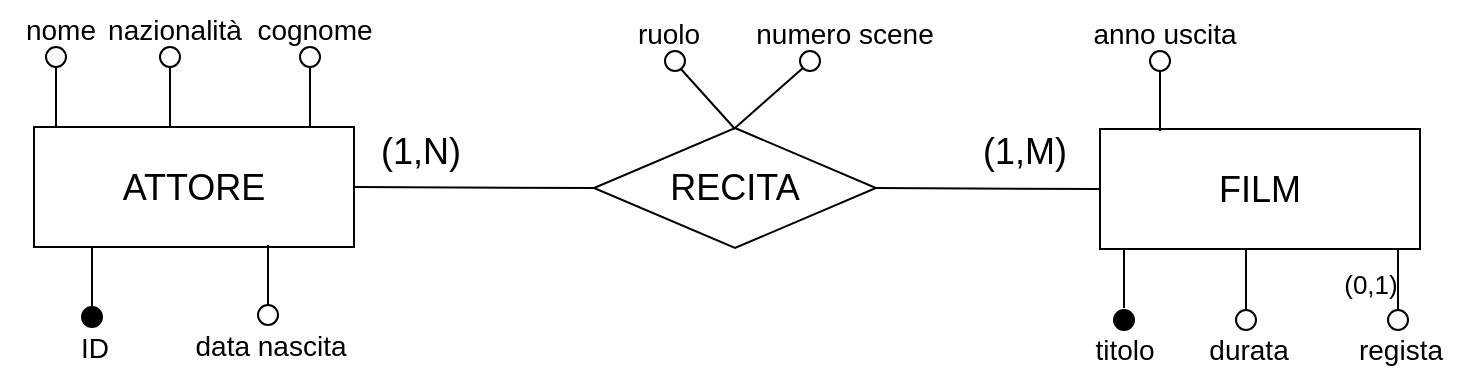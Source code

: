 <?xml version="1.0" encoding="UTF-8"?>
<mxfile version="28.2.7">
  <diagram name="Pagina-1" id="SHImMo-cX8PR3l8xb86j">
    <mxGraphModel dx="872" dy="487" grid="1" gridSize="10" guides="1" tooltips="1" connect="1" arrows="1" fold="1" page="1" pageScale="1" pageWidth="1169" pageHeight="827" math="0" shadow="0">
      <root>
        <mxCell id="0" />
        <mxCell id="1" parent="0" />
        <mxCell id="unjvJsAtwSInByf4UnUb-1" value="&lt;span style=&quot;font-size: 18px;&quot;&gt;ATTORE&lt;/span&gt;" style="rounded=0;whiteSpace=wrap;html=1;" parent="1" vertex="1">
          <mxGeometry x="227" y="287.5" width="160" height="60" as="geometry" />
        </mxCell>
        <mxCell id="unjvJsAtwSInByf4UnUb-5" value="" style="endArrow=none;html=1;rounded=0;exitX=0.067;exitY=0;exitDx=0;exitDy=0;exitPerimeter=0;" parent="1" edge="1">
          <mxGeometry width="50" height="50" relative="1" as="geometry">
            <mxPoint x="365" y="287.5" as="sourcePoint" />
            <mxPoint x="365" y="257.5" as="targetPoint" />
          </mxGeometry>
        </mxCell>
        <mxCell id="unjvJsAtwSInByf4UnUb-6" value="" style="ellipse;whiteSpace=wrap;html=1;aspect=fixed;" parent="1" vertex="1">
          <mxGeometry x="360" y="247.5" width="10" height="10" as="geometry" />
        </mxCell>
        <mxCell id="unjvJsAtwSInByf4UnUb-61" value="&lt;font style=&quot;font-size: 18px;&quot;&gt;FILM&lt;/font&gt;" style="rounded=0;whiteSpace=wrap;html=1;" parent="1" vertex="1">
          <mxGeometry x="760" y="288.5" width="160" height="60" as="geometry" />
        </mxCell>
        <mxCell id="unjvJsAtwSInByf4UnUb-65" value="" style="endArrow=none;html=1;rounded=0;exitX=0.067;exitY=0;exitDx=0;exitDy=0;exitPerimeter=0;" parent="1" edge="1">
          <mxGeometry width="50" height="50" relative="1" as="geometry">
            <mxPoint x="833" y="349" as="sourcePoint" />
            <mxPoint x="833" y="379" as="targetPoint" />
          </mxGeometry>
        </mxCell>
        <mxCell id="unjvJsAtwSInByf4UnUb-66" value="" style="ellipse;whiteSpace=wrap;html=1;aspect=fixed;rotation=-180;" parent="1" vertex="1">
          <mxGeometry x="828" y="379" width="10" height="10" as="geometry" />
        </mxCell>
        <mxCell id="unjvJsAtwSInByf4UnUb-71" value="" style="endArrow=none;html=1;rounded=0;exitX=0.067;exitY=0;exitDx=0;exitDy=0;exitPerimeter=0;" parent="1" edge="1">
          <mxGeometry width="50" height="50" relative="1" as="geometry">
            <mxPoint x="772" y="348" as="sourcePoint" />
            <mxPoint x="772" y="378" as="targetPoint" />
          </mxGeometry>
        </mxCell>
        <mxCell id="unjvJsAtwSInByf4UnUb-72" value="" style="ellipse;whiteSpace=wrap;html=1;aspect=fixed;rotation=-180;fillColor=#000000;" parent="1" vertex="1">
          <mxGeometry x="767" y="379" width="10" height="10" as="geometry" />
        </mxCell>
        <mxCell id="unjvJsAtwSInByf4UnUb-78" value="&lt;font style=&quot;font-size: 14px;&quot;&gt;titolo&lt;/font&gt;" style="text;html=1;align=center;verticalAlign=middle;resizable=0;points=[];autosize=1;strokeColor=none;fillColor=none;" parent="1" vertex="1">
          <mxGeometry x="747" y="384" width="50" height="30" as="geometry" />
        </mxCell>
        <mxCell id="unjvJsAtwSInByf4UnUb-80" value="&lt;span style=&quot;font-size: 14px;&quot;&gt;durata&lt;/span&gt;" style="text;html=1;align=center;verticalAlign=middle;resizable=0;points=[];autosize=1;strokeColor=none;fillColor=none;" parent="1" vertex="1">
          <mxGeometry x="804" y="384" width="60" height="30" as="geometry" />
        </mxCell>
        <mxCell id="unjvJsAtwSInByf4UnUb-81" value="&lt;font style=&quot;font-size: 18px;&quot;&gt;RECITA&lt;/font&gt;" style="rhombus;whiteSpace=wrap;html=1;" parent="1" vertex="1">
          <mxGeometry x="507" y="288" width="141" height="60" as="geometry" />
        </mxCell>
        <mxCell id="unjvJsAtwSInByf4UnUb-83" value="" style="endArrow=none;html=1;rounded=0;exitX=1;exitY=0.5;exitDx=0;exitDy=0;entryX=0;entryY=0.5;entryDx=0;entryDy=0;" parent="1" source="unjvJsAtwSInByf4UnUb-1" target="unjvJsAtwSInByf4UnUb-81" edge="1">
          <mxGeometry width="50" height="50" relative="1" as="geometry">
            <mxPoint x="597" y="501.5" as="sourcePoint" />
            <mxPoint x="647" y="451.5" as="targetPoint" />
          </mxGeometry>
        </mxCell>
        <mxCell id="unjvJsAtwSInByf4UnUb-84" value="" style="endArrow=none;html=1;rounded=0;exitX=1;exitY=0.5;exitDx=0;exitDy=0;entryX=0;entryY=0.5;entryDx=0;entryDy=0;" parent="1" source="unjvJsAtwSInByf4UnUb-81" target="unjvJsAtwSInByf4UnUb-61" edge="1">
          <mxGeometry width="50" height="50" relative="1" as="geometry">
            <mxPoint x="597" y="501.5" as="sourcePoint" />
            <mxPoint x="647" y="451.5" as="targetPoint" />
          </mxGeometry>
        </mxCell>
        <mxCell id="unjvJsAtwSInByf4UnUb-91" value="&lt;font style=&quot;font-size: 18px;&quot;&gt;(1,N)&lt;/font&gt;" style="text;html=1;align=center;verticalAlign=middle;resizable=0;points=[];autosize=1;strokeColor=none;fillColor=none;" parent="1" vertex="1">
          <mxGeometry x="390" y="280" width="60" height="40" as="geometry" />
        </mxCell>
        <mxCell id="unjvJsAtwSInByf4UnUb-92" value="&lt;font style=&quot;font-size: 18px;&quot;&gt;(1,M)&lt;/font&gt;" style="text;html=1;align=center;verticalAlign=middle;resizable=0;points=[];autosize=1;strokeColor=none;fillColor=none;" parent="1" vertex="1">
          <mxGeometry x="687" y="280" width="70" height="40" as="geometry" />
        </mxCell>
        <mxCell id="CcaYhzzBdF9eLu_KtUvN-2" value="&lt;font style=&quot;font-size: 14px;&quot;&gt;cognome&lt;/font&gt;" style="text;html=1;align=center;verticalAlign=middle;resizable=0;points=[];autosize=1;strokeColor=none;fillColor=none;" parent="1" vertex="1">
          <mxGeometry x="327" y="224" width="80" height="30" as="geometry" />
        </mxCell>
        <mxCell id="sy5HOTditzcSrkJo1PVW-5" value="" style="endArrow=none;html=1;rounded=0;exitX=0.067;exitY=0;exitDx=0;exitDy=0;exitPerimeter=0;" parent="1" edge="1">
          <mxGeometry width="50" height="50" relative="1" as="geometry">
            <mxPoint x="256" y="347.5" as="sourcePoint" />
            <mxPoint x="256" y="377.5" as="targetPoint" />
          </mxGeometry>
        </mxCell>
        <mxCell id="sy5HOTditzcSrkJo1PVW-6" value="" style="ellipse;whiteSpace=wrap;html=1;aspect=fixed;rotation=-180;fillColor=#000000;" parent="1" vertex="1">
          <mxGeometry x="251" y="377.5" width="10" height="10" as="geometry" />
        </mxCell>
        <mxCell id="sy5HOTditzcSrkJo1PVW-7" value="&lt;span style=&quot;font-size: 14px;&quot;&gt;ID&lt;/span&gt;" style="text;html=1;align=center;verticalAlign=middle;resizable=0;points=[];autosize=1;strokeColor=none;fillColor=none;" parent="1" vertex="1">
          <mxGeometry x="237" y="382.5" width="40" height="30" as="geometry" />
        </mxCell>
        <mxCell id="sy5HOTditzcSrkJo1PVW-37" value="&lt;font style=&quot;font-size: 14px;&quot;&gt;nome&lt;/font&gt;" style="text;html=1;align=center;verticalAlign=middle;resizable=0;points=[];autosize=1;strokeColor=none;fillColor=none;" parent="1" vertex="1">
          <mxGeometry x="210" y="224" width="60" height="30" as="geometry" />
        </mxCell>
        <mxCell id="sy5HOTditzcSrkJo1PVW-38" value="" style="endArrow=none;html=1;rounded=0;exitX=0.067;exitY=0;exitDx=0;exitDy=0;exitPerimeter=0;" parent="1" edge="1">
          <mxGeometry width="50" height="50" relative="1" as="geometry">
            <mxPoint x="238" y="287.5" as="sourcePoint" />
            <mxPoint x="238" y="257.5" as="targetPoint" />
          </mxGeometry>
        </mxCell>
        <mxCell id="sy5HOTditzcSrkJo1PVW-39" value="" style="ellipse;whiteSpace=wrap;html=1;aspect=fixed;direction=south;" parent="1" vertex="1">
          <mxGeometry x="233" y="247.5" width="10" height="10" as="geometry" />
        </mxCell>
        <mxCell id="sy5HOTditzcSrkJo1PVW-44" value="" style="endArrow=none;html=1;rounded=0;exitX=0.067;exitY=0;exitDx=0;exitDy=0;exitPerimeter=0;" parent="1" edge="1">
          <mxGeometry width="50" height="50" relative="1" as="geometry">
            <mxPoint x="909" y="349" as="sourcePoint" />
            <mxPoint x="909" y="379" as="targetPoint" />
          </mxGeometry>
        </mxCell>
        <mxCell id="sy5HOTditzcSrkJo1PVW-45" value="" style="ellipse;whiteSpace=wrap;html=1;aspect=fixed;rotation=-180;" parent="1" vertex="1">
          <mxGeometry x="904" y="379" width="10" height="10" as="geometry" />
        </mxCell>
        <mxCell id="sy5HOTditzcSrkJo1PVW-46" value="&lt;font style=&quot;font-size: 14px;&quot;&gt;regista&lt;/font&gt;" style="text;html=1;align=center;verticalAlign=middle;resizable=0;points=[];autosize=1;strokeColor=none;fillColor=none;" parent="1" vertex="1">
          <mxGeometry x="875" y="384" width="70" height="30" as="geometry" />
        </mxCell>
        <mxCell id="sy5HOTditzcSrkJo1PVW-47" value="" style="endArrow=none;html=1;rounded=0;exitX=0.067;exitY=0;exitDx=0;exitDy=0;exitPerimeter=0;" parent="1" edge="1">
          <mxGeometry width="50" height="50" relative="1" as="geometry">
            <mxPoint x="344" y="346.5" as="sourcePoint" />
            <mxPoint x="344" y="376.5" as="targetPoint" />
          </mxGeometry>
        </mxCell>
        <mxCell id="sy5HOTditzcSrkJo1PVW-48" value="" style="ellipse;whiteSpace=wrap;html=1;aspect=fixed;rotation=-180;fillColor=#FFFFFF;" parent="1" vertex="1">
          <mxGeometry x="339" y="376.5" width="10" height="10" as="geometry" />
        </mxCell>
        <mxCell id="sy5HOTditzcSrkJo1PVW-49" value="&lt;font style=&quot;font-size: 14px;&quot;&gt;data nascita&lt;/font&gt;" style="text;html=1;align=center;verticalAlign=middle;resizable=0;points=[];autosize=1;strokeColor=none;fillColor=none;" parent="1" vertex="1">
          <mxGeometry x="295" y="381.5" width="100" height="30" as="geometry" />
        </mxCell>
        <mxCell id="UDYhKtRFc-2fhIKocqfx-4" value="&lt;font style=&quot;font-size: 14px;&quot;&gt;nazionalità&lt;/font&gt;" style="text;html=1;align=center;verticalAlign=middle;resizable=0;points=[];autosize=1;strokeColor=none;fillColor=none;" vertex="1" parent="1">
          <mxGeometry x="252" y="224" width="90" height="30" as="geometry" />
        </mxCell>
        <mxCell id="UDYhKtRFc-2fhIKocqfx-5" value="" style="endArrow=none;html=1;rounded=0;exitX=0.067;exitY=0;exitDx=0;exitDy=0;exitPerimeter=0;" edge="1" parent="1">
          <mxGeometry width="50" height="50" relative="1" as="geometry">
            <mxPoint x="295" y="287.5" as="sourcePoint" />
            <mxPoint x="295" y="257.5" as="targetPoint" />
          </mxGeometry>
        </mxCell>
        <mxCell id="UDYhKtRFc-2fhIKocqfx-6" value="" style="ellipse;whiteSpace=wrap;html=1;aspect=fixed;direction=south;" vertex="1" parent="1">
          <mxGeometry x="290" y="247.5" width="10" height="10" as="geometry" />
        </mxCell>
        <mxCell id="UDYhKtRFc-2fhIKocqfx-7" value="" style="endArrow=none;html=1;rounded=0;exitX=0.067;exitY=0;exitDx=0;exitDy=0;exitPerimeter=0;" edge="1" parent="1">
          <mxGeometry width="50" height="50" relative="1" as="geometry">
            <mxPoint x="577.5" y="288.5" as="sourcePoint" />
            <mxPoint x="550" y="258" as="targetPoint" />
          </mxGeometry>
        </mxCell>
        <mxCell id="UDYhKtRFc-2fhIKocqfx-8" value="" style="ellipse;whiteSpace=wrap;html=1;aspect=fixed;" vertex="1" parent="1">
          <mxGeometry x="542.5" y="249.5" width="10" height="10" as="geometry" />
        </mxCell>
        <mxCell id="UDYhKtRFc-2fhIKocqfx-9" value="&lt;font style=&quot;font-size: 14px;&quot;&gt;ruolo&lt;/font&gt;" style="text;html=1;align=center;verticalAlign=middle;resizable=0;points=[];autosize=1;strokeColor=none;fillColor=none;" vertex="1" parent="1">
          <mxGeometry x="518.5" y="226" width="50" height="30" as="geometry" />
        </mxCell>
        <mxCell id="UDYhKtRFc-2fhIKocqfx-11" value="" style="endArrow=none;html=1;rounded=0;exitX=0.067;exitY=0;exitDx=0;exitDy=0;exitPerimeter=0;" edge="1" parent="1">
          <mxGeometry width="50" height="50" relative="1" as="geometry">
            <mxPoint x="790" y="289.5" as="sourcePoint" />
            <mxPoint x="790" y="259.5" as="targetPoint" />
          </mxGeometry>
        </mxCell>
        <mxCell id="UDYhKtRFc-2fhIKocqfx-12" value="" style="ellipse;whiteSpace=wrap;html=1;aspect=fixed;" vertex="1" parent="1">
          <mxGeometry x="785" y="249.5" width="10" height="10" as="geometry" />
        </mxCell>
        <mxCell id="UDYhKtRFc-2fhIKocqfx-13" value="&lt;span style=&quot;font-size: 14px;&quot;&gt;anno uscita&lt;/span&gt;" style="text;html=1;align=center;verticalAlign=middle;resizable=0;points=[];autosize=1;strokeColor=none;fillColor=none;" vertex="1" parent="1">
          <mxGeometry x="742" y="226" width="100" height="30" as="geometry" />
        </mxCell>
        <mxCell id="UDYhKtRFc-2fhIKocqfx-14" value="&lt;font style=&quot;font-size: 13px;&quot;&gt;(0,1&lt;/font&gt;&lt;span style=&quot;background-color: transparent; color: light-dark(rgb(0, 0, 0), rgb(255, 255, 255)); font-size: 13px;&quot;&gt;)&lt;/span&gt;" style="text;html=1;align=center;verticalAlign=middle;resizable=0;points=[];autosize=1;strokeColor=none;fillColor=none;" vertex="1" parent="1">
          <mxGeometry x="870" y="351" width="50" height="30" as="geometry" />
        </mxCell>
        <mxCell id="UDYhKtRFc-2fhIKocqfx-15" value="" style="endArrow=none;html=1;rounded=0;exitX=0.5;exitY=0;exitDx=0;exitDy=0;entryX=0;entryY=1;entryDx=0;entryDy=0;" edge="1" parent="1" source="unjvJsAtwSInByf4UnUb-81" target="UDYhKtRFc-2fhIKocqfx-16">
          <mxGeometry width="50" height="50" relative="1" as="geometry">
            <mxPoint x="597.5" y="300.5" as="sourcePoint" />
            <mxPoint x="610" y="260" as="targetPoint" />
          </mxGeometry>
        </mxCell>
        <mxCell id="UDYhKtRFc-2fhIKocqfx-16" value="" style="ellipse;whiteSpace=wrap;html=1;aspect=fixed;" vertex="1" parent="1">
          <mxGeometry x="610" y="249.5" width="10" height="10" as="geometry" />
        </mxCell>
        <mxCell id="UDYhKtRFc-2fhIKocqfx-17" value="&lt;font style=&quot;font-size: 14px;&quot;&gt;numero scene&lt;/font&gt;" style="text;html=1;align=center;verticalAlign=middle;resizable=0;points=[];autosize=1;strokeColor=none;fillColor=none;" vertex="1" parent="1">
          <mxGeometry x="577" y="226" width="110" height="30" as="geometry" />
        </mxCell>
      </root>
    </mxGraphModel>
  </diagram>
</mxfile>
